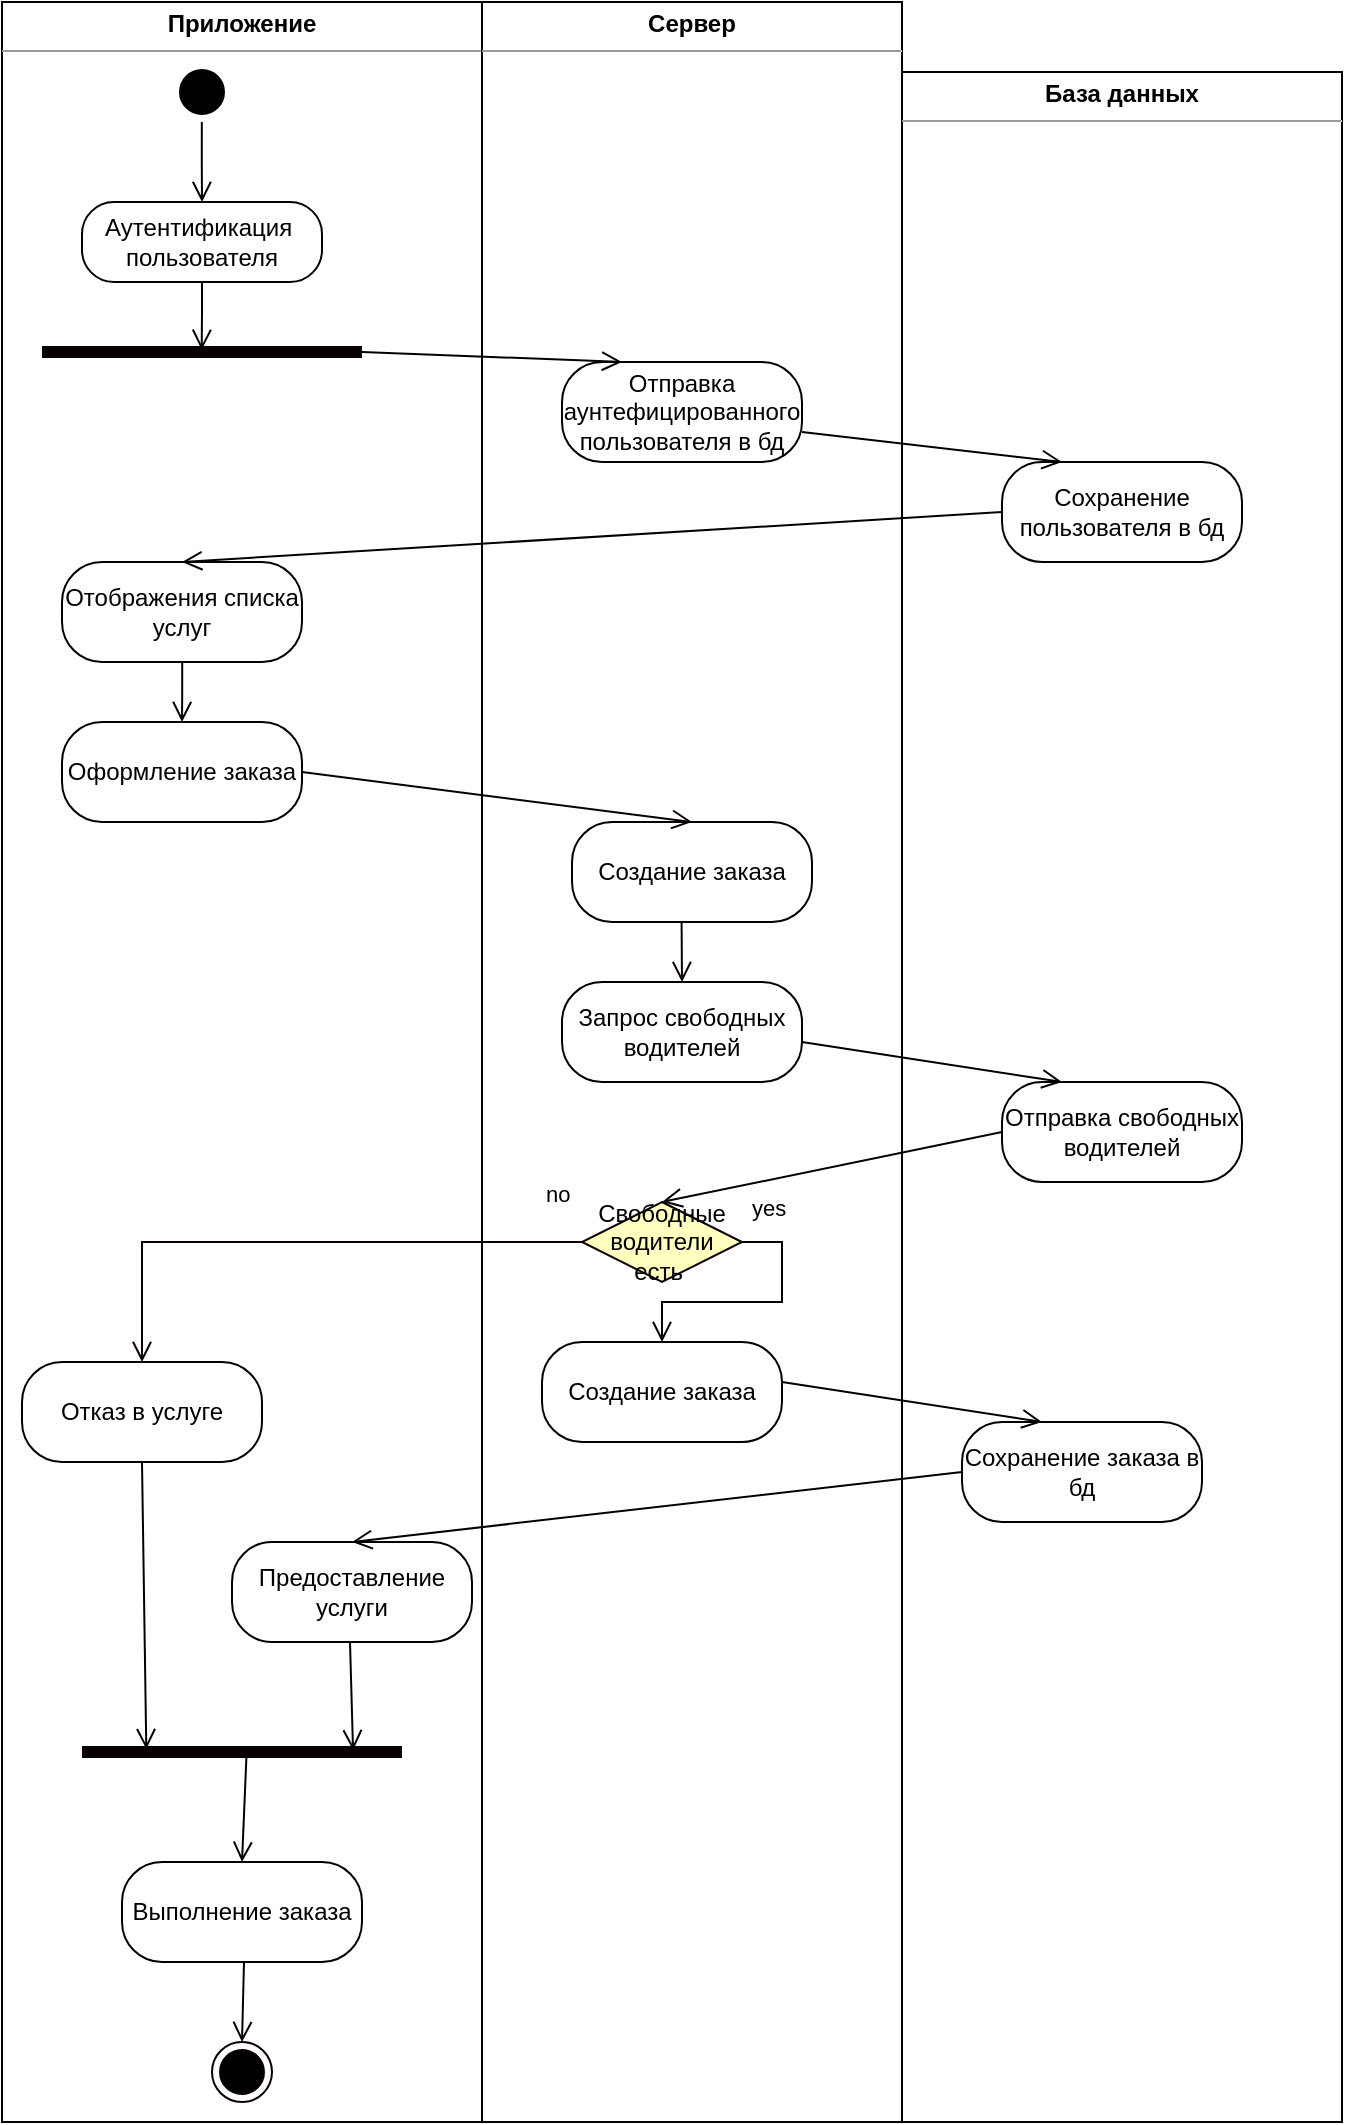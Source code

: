 <mxfile version="21.5.0" type="github">
  <diagram name="Page-1" id="2YBvvXClWsGukQMizWep">
    <mxGraphModel dx="930" dy="442" grid="1" gridSize="10" guides="1" tooltips="1" connect="1" arrows="1" fold="1" page="1" pageScale="1" pageWidth="850" pageHeight="1100" math="0" shadow="0">
      <root>
        <mxCell id="0" />
        <mxCell id="1" parent="0" />
        <mxCell id="hHtsJqwN4T3GH6VucC0o-9" value="&lt;p style=&quot;margin:0px;margin-top:4px;text-align:center;&quot;&gt;&lt;b&gt;Приложение&lt;/b&gt;&lt;/p&gt;&lt;hr size=&quot;1&quot;&gt;&lt;div style=&quot;height:2px;&quot;&gt;&lt;/div&gt;" style="verticalAlign=top;align=left;overflow=fill;fontSize=12;fontFamily=Helvetica;html=1;whiteSpace=wrap;" vertex="1" parent="1">
          <mxGeometry x="20" y="10" width="240" height="1060" as="geometry" />
        </mxCell>
        <mxCell id="hHtsJqwN4T3GH6VucC0o-10" value="&lt;p style=&quot;margin:0px;margin-top:4px;text-align:center;&quot;&gt;&lt;b&gt;Сервер&lt;/b&gt;&lt;/p&gt;&lt;hr size=&quot;1&quot;&gt;&lt;div style=&quot;height:2px;&quot;&gt;&lt;/div&gt;" style="verticalAlign=top;align=left;overflow=fill;fontSize=12;fontFamily=Helvetica;html=1;whiteSpace=wrap;" vertex="1" parent="1">
          <mxGeometry x="260" y="10" width="210" height="1060" as="geometry" />
        </mxCell>
        <mxCell id="hHtsJqwN4T3GH6VucC0o-11" value="&lt;p style=&quot;margin:0px;margin-top:4px;text-align:center;&quot;&gt;&lt;b&gt;База данных&lt;/b&gt;&lt;/p&gt;&lt;hr size=&quot;1&quot;&gt;&lt;div style=&quot;height:2px;&quot;&gt;&lt;/div&gt;" style="verticalAlign=top;align=left;overflow=fill;fontSize=12;fontFamily=Helvetica;html=1;whiteSpace=wrap;" vertex="1" parent="1">
          <mxGeometry x="470" y="45" width="220" height="1025" as="geometry" />
        </mxCell>
        <mxCell id="hHtsJqwN4T3GH6VucC0o-12" value="" style="ellipse;html=1;shape=startState;fillColor=#000000;strokeColor=#050000;" vertex="1" parent="1">
          <mxGeometry x="105" y="40" width="30" height="30" as="geometry" />
        </mxCell>
        <mxCell id="hHtsJqwN4T3GH6VucC0o-13" value="" style="edgeStyle=orthogonalEdgeStyle;html=1;verticalAlign=bottom;endArrow=open;endSize=8;strokeColor=#000000;rounded=0;entryX=0.5;entryY=0;entryDx=0;entryDy=0;" edge="1" parent="1" target="hHtsJqwN4T3GH6VucC0o-17">
          <mxGeometry relative="1" as="geometry">
            <mxPoint x="119.86" y="120" as="targetPoint" />
            <mxPoint x="119.91" y="70.0" as="sourcePoint" />
            <Array as="points">
              <mxPoint x="120" y="91" />
              <mxPoint x="120" y="91" />
            </Array>
          </mxGeometry>
        </mxCell>
        <mxCell id="hHtsJqwN4T3GH6VucC0o-17" value="Аутентификация&amp;nbsp;&lt;br&gt;пользователя" style="rounded=1;whiteSpace=wrap;html=1;arcSize=40;fontColor=#000000;fillColor=#FFFFFF;strokeColor=#050000;" vertex="1" parent="1">
          <mxGeometry x="60" y="110" width="120" height="40" as="geometry" />
        </mxCell>
        <mxCell id="hHtsJqwN4T3GH6VucC0o-18" value="" style="edgeStyle=orthogonalEdgeStyle;html=1;verticalAlign=bottom;endArrow=open;endSize=8;strokeColor=#000000;rounded=0;entryX=0.499;entryY=0.392;entryDx=0;entryDy=0;entryPerimeter=0;" edge="1" source="hHtsJqwN4T3GH6VucC0o-17" parent="1" target="hHtsJqwN4T3GH6VucC0o-19">
          <mxGeometry relative="1" as="geometry">
            <mxPoint x="120" y="180" as="targetPoint" />
          </mxGeometry>
        </mxCell>
        <mxCell id="hHtsJqwN4T3GH6VucC0o-19" value="" style="shape=line;html=1;strokeWidth=6;strokeColor=#080000;" vertex="1" parent="1">
          <mxGeometry x="40" y="180" width="160" height="10" as="geometry" />
        </mxCell>
        <mxCell id="hHtsJqwN4T3GH6VucC0o-22" value="Отправка аунтефицированного пользователя в бд" style="rounded=1;whiteSpace=wrap;html=1;arcSize=40;fontColor=#000000;fillColor=#FFFFFF;strokeColor=#050000;" vertex="1" parent="1">
          <mxGeometry x="300" y="190" width="120" height="50" as="geometry" />
        </mxCell>
        <mxCell id="hHtsJqwN4T3GH6VucC0o-23" value="" style="html=1;verticalAlign=bottom;endArrow=open;endSize=8;strokeColor=#000000;rounded=0;entryX=0.25;entryY=0;entryDx=0;entryDy=0;exitX=1;exitY=0.5;exitDx=0;exitDy=0;exitPerimeter=0;" edge="1" parent="1" source="hHtsJqwN4T3GH6VucC0o-19" target="hHtsJqwN4T3GH6VucC0o-22">
          <mxGeometry relative="1" as="geometry">
            <mxPoint x="130" y="194" as="targetPoint" />
            <mxPoint x="130" y="160" as="sourcePoint" />
          </mxGeometry>
        </mxCell>
        <mxCell id="hHtsJqwN4T3GH6VucC0o-25" value="Оформление заказа" style="rounded=1;whiteSpace=wrap;html=1;arcSize=40;fontColor=#000000;fillColor=#FFFFFF;strokeColor=#050000;" vertex="1" parent="1">
          <mxGeometry x="50" y="370" width="120" height="50" as="geometry" />
        </mxCell>
        <mxCell id="hHtsJqwN4T3GH6VucC0o-26" value="Сохранение пользователя в бд" style="rounded=1;whiteSpace=wrap;html=1;arcSize=40;fontColor=#000000;fillColor=#FFFFFF;strokeColor=#050000;" vertex="1" parent="1">
          <mxGeometry x="520" y="240" width="120" height="50" as="geometry" />
        </mxCell>
        <mxCell id="hHtsJqwN4T3GH6VucC0o-27" value="" style="edgeStyle=orthogonalEdgeStyle;html=1;verticalAlign=bottom;endArrow=open;endSize=8;strokeColor=#080000;rounded=0;exitX=0.501;exitY=0.743;exitDx=0;exitDy=0;exitPerimeter=0;entryX=0.5;entryY=0;entryDx=0;entryDy=0;" edge="1" parent="1" source="hHtsJqwN4T3GH6VucC0o-24" target="hHtsJqwN4T3GH6VucC0o-25">
          <mxGeometry relative="1" as="geometry">
            <mxPoint x="119.77" y="303" as="targetPoint" />
            <mxPoint x="119.77" y="270" as="sourcePoint" />
            <Array as="points" />
          </mxGeometry>
        </mxCell>
        <mxCell id="hHtsJqwN4T3GH6VucC0o-28" value="Создание заказа" style="rounded=1;whiteSpace=wrap;html=1;arcSize=40;fontColor=#000000;fillColor=#FFFFFF;strokeColor=#050000;" vertex="1" parent="1">
          <mxGeometry x="305" y="420" width="120" height="50" as="geometry" />
        </mxCell>
        <mxCell id="hHtsJqwN4T3GH6VucC0o-30" value="" style="html=1;verticalAlign=bottom;endArrow=open;endSize=8;strokeColor=#080000;rounded=0;exitX=1;exitY=0.5;exitDx=0;exitDy=0;entryX=0.5;entryY=0;entryDx=0;entryDy=0;" edge="1" parent="1" source="hHtsJqwN4T3GH6VucC0o-25" target="hHtsJqwN4T3GH6VucC0o-28">
          <mxGeometry relative="1" as="geometry">
            <mxPoint x="130" y="320" as="targetPoint" />
            <mxPoint x="129.77" y="280" as="sourcePoint" />
          </mxGeometry>
        </mxCell>
        <mxCell id="hHtsJqwN4T3GH6VucC0o-31" value="" style="html=1;verticalAlign=bottom;endArrow=open;endSize=8;strokeColor=#000000;rounded=0;entryX=0.25;entryY=0;entryDx=0;entryDy=0;exitX=1;exitY=0.5;exitDx=0;exitDy=0;exitPerimeter=0;" edge="1" parent="1">
          <mxGeometry relative="1" as="geometry">
            <mxPoint x="550" y="240" as="targetPoint" />
            <mxPoint x="420" y="225" as="sourcePoint" />
          </mxGeometry>
        </mxCell>
        <mxCell id="hHtsJqwN4T3GH6VucC0o-24" value="Отображения списка услуг" style="rounded=1;whiteSpace=wrap;html=1;arcSize=40;fontColor=#000000;fillColor=#FFFFFF;strokeColor=#050000;" vertex="1" parent="1">
          <mxGeometry x="50" y="290" width="120" height="50" as="geometry" />
        </mxCell>
        <mxCell id="hHtsJqwN4T3GH6VucC0o-38" value="" style="html=1;verticalAlign=bottom;endArrow=open;endSize=8;strokeColor=#000000;rounded=0;entryX=0.5;entryY=0;entryDx=0;entryDy=0;exitX=0;exitY=0.5;exitDx=0;exitDy=0;" edge="1" parent="1" source="hHtsJqwN4T3GH6VucC0o-26" target="hHtsJqwN4T3GH6VucC0o-24">
          <mxGeometry relative="1" as="geometry">
            <mxPoint x="123.52" y="312.14" as="targetPoint" />
            <mxPoint x="430" y="235" as="sourcePoint" />
          </mxGeometry>
        </mxCell>
        <mxCell id="hHtsJqwN4T3GH6VucC0o-43" value="Свободные водители есть&amp;nbsp;" style="rhombus;whiteSpace=wrap;html=1;fontColor=#000000;fillColor=#ffffc0;strokeColor=#0A0000;" vertex="1" parent="1">
          <mxGeometry x="310" y="610" width="80" height="40" as="geometry" />
        </mxCell>
        <mxCell id="hHtsJqwN4T3GH6VucC0o-44" value="no" style="edgeStyle=orthogonalEdgeStyle;html=1;align=left;verticalAlign=bottom;endArrow=open;endSize=8;strokeColor=#0A0000;rounded=0;entryX=0.5;entryY=0;entryDx=0;entryDy=0;" edge="1" source="hHtsJqwN4T3GH6VucC0o-43" parent="1" target="hHtsJqwN4T3GH6VucC0o-57">
          <mxGeometry x="-0.857" y="-15" relative="1" as="geometry">
            <mxPoint x="370" y="910" as="targetPoint" />
            <Array as="points" />
            <mxPoint as="offset" />
          </mxGeometry>
        </mxCell>
        <mxCell id="hHtsJqwN4T3GH6VucC0o-45" value="yes" style="edgeStyle=orthogonalEdgeStyle;html=1;align=left;verticalAlign=top;endArrow=open;endSize=8;strokeColor=#050000;rounded=0;entryX=0.5;entryY=0;entryDx=0;entryDy=0;" edge="1" source="hHtsJqwN4T3GH6VucC0o-43" parent="1" target="hHtsJqwN4T3GH6VucC0o-60">
          <mxGeometry x="-0.954" y="30" relative="1" as="geometry">
            <mxPoint x="450" y="1000" as="targetPoint" />
            <Array as="points">
              <mxPoint x="410" y="630" />
              <mxPoint x="410" y="660" />
              <mxPoint x="350" y="660" />
            </Array>
            <mxPoint as="offset" />
          </mxGeometry>
        </mxCell>
        <mxCell id="hHtsJqwN4T3GH6VucC0o-47" value="Запрос свободных водителей" style="rounded=1;whiteSpace=wrap;html=1;arcSize=40;fontColor=#000000;fillColor=#FFFFFF;strokeColor=#050000;" vertex="1" parent="1">
          <mxGeometry x="300" y="500" width="120" height="50" as="geometry" />
        </mxCell>
        <mxCell id="hHtsJqwN4T3GH6VucC0o-49" value="" style="html=1;verticalAlign=bottom;endArrow=open;endSize=8;strokeColor=#080000;rounded=0;exitX=0.501;exitY=0.743;exitDx=0;exitDy=0;exitPerimeter=0;entryX=0.5;entryY=0;entryDx=0;entryDy=0;" edge="1" parent="1" target="hHtsJqwN4T3GH6VucC0o-47">
          <mxGeometry relative="1" as="geometry">
            <mxPoint x="359.8" y="513" as="targetPoint" />
            <mxPoint x="359.8" y="470" as="sourcePoint" />
          </mxGeometry>
        </mxCell>
        <mxCell id="hHtsJqwN4T3GH6VucC0o-52" value="Отправка свободных водителей" style="rounded=1;whiteSpace=wrap;html=1;arcSize=40;fontColor=#000000;fillColor=#FFFFFF;strokeColor=#050000;" vertex="1" parent="1">
          <mxGeometry x="520" y="550" width="120" height="50" as="geometry" />
        </mxCell>
        <mxCell id="hHtsJqwN4T3GH6VucC0o-53" value="" style="html=1;verticalAlign=bottom;endArrow=open;endSize=8;strokeColor=#000000;rounded=0;entryX=0.25;entryY=0;entryDx=0;entryDy=0;exitX=1;exitY=0.5;exitDx=0;exitDy=0;exitPerimeter=0;" edge="1" parent="1" target="hHtsJqwN4T3GH6VucC0o-52">
          <mxGeometry relative="1" as="geometry">
            <mxPoint x="550" y="545" as="targetPoint" />
            <mxPoint x="420" y="530" as="sourcePoint" />
          </mxGeometry>
        </mxCell>
        <mxCell id="hHtsJqwN4T3GH6VucC0o-55" value="" style="shape=line;html=1;strokeWidth=6;strokeColor=#080000;" vertex="1" parent="1">
          <mxGeometry x="60" y="880" width="160" height="10" as="geometry" />
        </mxCell>
        <mxCell id="hHtsJqwN4T3GH6VucC0o-57" value="Отказ в услуге" style="rounded=1;whiteSpace=wrap;html=1;arcSize=40;fontColor=#000000;fillColor=#FFFFFF;strokeColor=#050000;" vertex="1" parent="1">
          <mxGeometry x="30" y="690" width="120" height="50" as="geometry" />
        </mxCell>
        <mxCell id="hHtsJqwN4T3GH6VucC0o-58" value="Предоставление услуги" style="rounded=1;whiteSpace=wrap;html=1;arcSize=40;fontColor=#000000;fillColor=#FFFFFF;strokeColor=#050000;" vertex="1" parent="1">
          <mxGeometry x="135" y="780" width="120" height="50" as="geometry" />
        </mxCell>
        <mxCell id="hHtsJqwN4T3GH6VucC0o-59" value="" style="html=1;verticalAlign=bottom;endArrow=open;endSize=8;strokeColor=#000000;rounded=0;entryX=0.5;entryY=0;entryDx=0;entryDy=0;exitX=0;exitY=0.5;exitDx=0;exitDy=0;" edge="1" parent="1" source="hHtsJqwN4T3GH6VucC0o-52" target="hHtsJqwN4T3GH6VucC0o-43">
          <mxGeometry relative="1" as="geometry">
            <mxPoint x="560" y="560" as="targetPoint" />
            <mxPoint x="430" y="540" as="sourcePoint" />
          </mxGeometry>
        </mxCell>
        <mxCell id="hHtsJqwN4T3GH6VucC0o-60" value="Создание заказа" style="rounded=1;whiteSpace=wrap;html=1;arcSize=40;fontColor=#000000;fillColor=#FFFFFF;strokeColor=#050000;" vertex="1" parent="1">
          <mxGeometry x="290" y="680" width="120" height="50" as="geometry" />
        </mxCell>
        <mxCell id="hHtsJqwN4T3GH6VucC0o-61" value="Сохранение заказа в бд" style="rounded=1;whiteSpace=wrap;html=1;arcSize=40;fontColor=#000000;fillColor=#FFFFFF;strokeColor=#050000;" vertex="1" parent="1">
          <mxGeometry x="500" y="720" width="120" height="50" as="geometry" />
        </mxCell>
        <mxCell id="hHtsJqwN4T3GH6VucC0o-62" value="" style="html=1;verticalAlign=bottom;endArrow=open;endSize=8;strokeColor=#000000;rounded=0;entryX=0.25;entryY=0;entryDx=0;entryDy=0;exitX=1;exitY=0.5;exitDx=0;exitDy=0;exitPerimeter=0;" edge="1" parent="1">
          <mxGeometry relative="1" as="geometry">
            <mxPoint x="540" y="720" as="targetPoint" />
            <mxPoint x="410" y="700" as="sourcePoint" />
          </mxGeometry>
        </mxCell>
        <mxCell id="hHtsJqwN4T3GH6VucC0o-63" value="" style="html=1;verticalAlign=bottom;endArrow=open;endSize=8;strokeColor=#000000;rounded=0;entryX=0.5;entryY=0;entryDx=0;entryDy=0;exitX=0;exitY=0.5;exitDx=0;exitDy=0;" edge="1" parent="1" source="hHtsJqwN4T3GH6VucC0o-61" target="hHtsJqwN4T3GH6VucC0o-58">
          <mxGeometry relative="1" as="geometry">
            <mxPoint x="550" y="730" as="targetPoint" />
            <mxPoint x="420" y="710" as="sourcePoint" />
          </mxGeometry>
        </mxCell>
        <mxCell id="hHtsJqwN4T3GH6VucC0o-65" value="" style="html=1;verticalAlign=bottom;endArrow=open;endSize=8;strokeColor=#000000;rounded=0;entryX=0.201;entryY=0.356;entryDx=0;entryDy=0;exitX=0.5;exitY=1;exitDx=0;exitDy=0;entryPerimeter=0;" edge="1" parent="1" source="hHtsJqwN4T3GH6VucC0o-57" target="hHtsJqwN4T3GH6VucC0o-55">
          <mxGeometry relative="1" as="geometry">
            <mxPoint x="175" y="815" as="targetPoint" />
            <mxPoint x="45" y="795" as="sourcePoint" />
          </mxGeometry>
        </mxCell>
        <mxCell id="hHtsJqwN4T3GH6VucC0o-66" value="" style="html=1;verticalAlign=bottom;endArrow=open;endSize=8;strokeColor=#000000;rounded=0;entryX=0.847;entryY=0.411;entryDx=0;entryDy=0;exitX=0.5;exitY=1;exitDx=0;exitDy=0;entryPerimeter=0;" edge="1" parent="1" target="hHtsJqwN4T3GH6VucC0o-55">
          <mxGeometry relative="1" as="geometry">
            <mxPoint x="196" y="974" as="targetPoint" />
            <mxPoint x="194" y="830" as="sourcePoint" />
          </mxGeometry>
        </mxCell>
        <mxCell id="hHtsJqwN4T3GH6VucC0o-67" value="Выполнение заказа" style="rounded=1;whiteSpace=wrap;html=1;arcSize=40;fontColor=#000000;fillColor=#FFFFFF;strokeColor=#050000;" vertex="1" parent="1">
          <mxGeometry x="80" y="940" width="120" height="50" as="geometry" />
        </mxCell>
        <mxCell id="hHtsJqwN4T3GH6VucC0o-68" value="" style="ellipse;html=1;shape=endState;fillColor=#000000;strokeColor=#0D0000;" vertex="1" parent="1">
          <mxGeometry x="125" y="1030" width="30" height="30" as="geometry" />
        </mxCell>
        <mxCell id="hHtsJqwN4T3GH6VucC0o-69" value="" style="html=1;verticalAlign=bottom;endArrow=open;endSize=8;strokeColor=#000000;rounded=0;entryX=0.5;entryY=0;entryDx=0;entryDy=0;exitX=0.514;exitY=0.689;exitDx=0;exitDy=0;exitPerimeter=0;" edge="1" parent="1" source="hHtsJqwN4T3GH6VucC0o-55" target="hHtsJqwN4T3GH6VucC0o-67">
          <mxGeometry relative="1" as="geometry">
            <mxPoint x="141" y="934" as="targetPoint" />
            <mxPoint x="139" y="880" as="sourcePoint" />
          </mxGeometry>
        </mxCell>
        <mxCell id="hHtsJqwN4T3GH6VucC0o-70" value="" style="html=1;verticalAlign=bottom;endArrow=open;endSize=8;strokeColor=#000000;rounded=0;entryX=0.5;entryY=0;entryDx=0;entryDy=0;exitX=0.514;exitY=0.689;exitDx=0;exitDy=0;exitPerimeter=0;" edge="1" parent="1" target="hHtsJqwN4T3GH6VucC0o-68">
          <mxGeometry relative="1" as="geometry">
            <mxPoint x="139" y="1043" as="targetPoint" />
            <mxPoint x="141" y="990" as="sourcePoint" />
          </mxGeometry>
        </mxCell>
      </root>
    </mxGraphModel>
  </diagram>
</mxfile>
